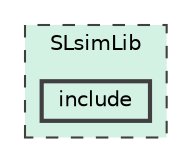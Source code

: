 digraph "SLsimLib/include"
{
 // LATEX_PDF_SIZE
  bgcolor="transparent";
  edge [fontname=Helvetica,fontsize=10,labelfontname=Helvetica,labelfontsize=10];
  node [fontname=Helvetica,fontsize=10,shape=box,height=0.2,width=0.4];
  compound=true
  subgraph clusterdir_55925bd33ed9b71a1b473542f7ae7f24 {
    graph [ bgcolor="#d4f2e4", pencolor="grey25", label="SLsimLib", fontname=Helvetica,fontsize=10 style="filled,dashed", URL="dir_55925bd33ed9b71a1b473542f7ae7f24.html",tooltip=""]
  dir_d255db3c0926674bed0b75f79a4d7ac7 [label="include", fillcolor="#d4f2e4", color="grey25", style="filled,bold", URL="dir_d255db3c0926674bed0b75f79a4d7ac7.html",tooltip=""];
  }
}
